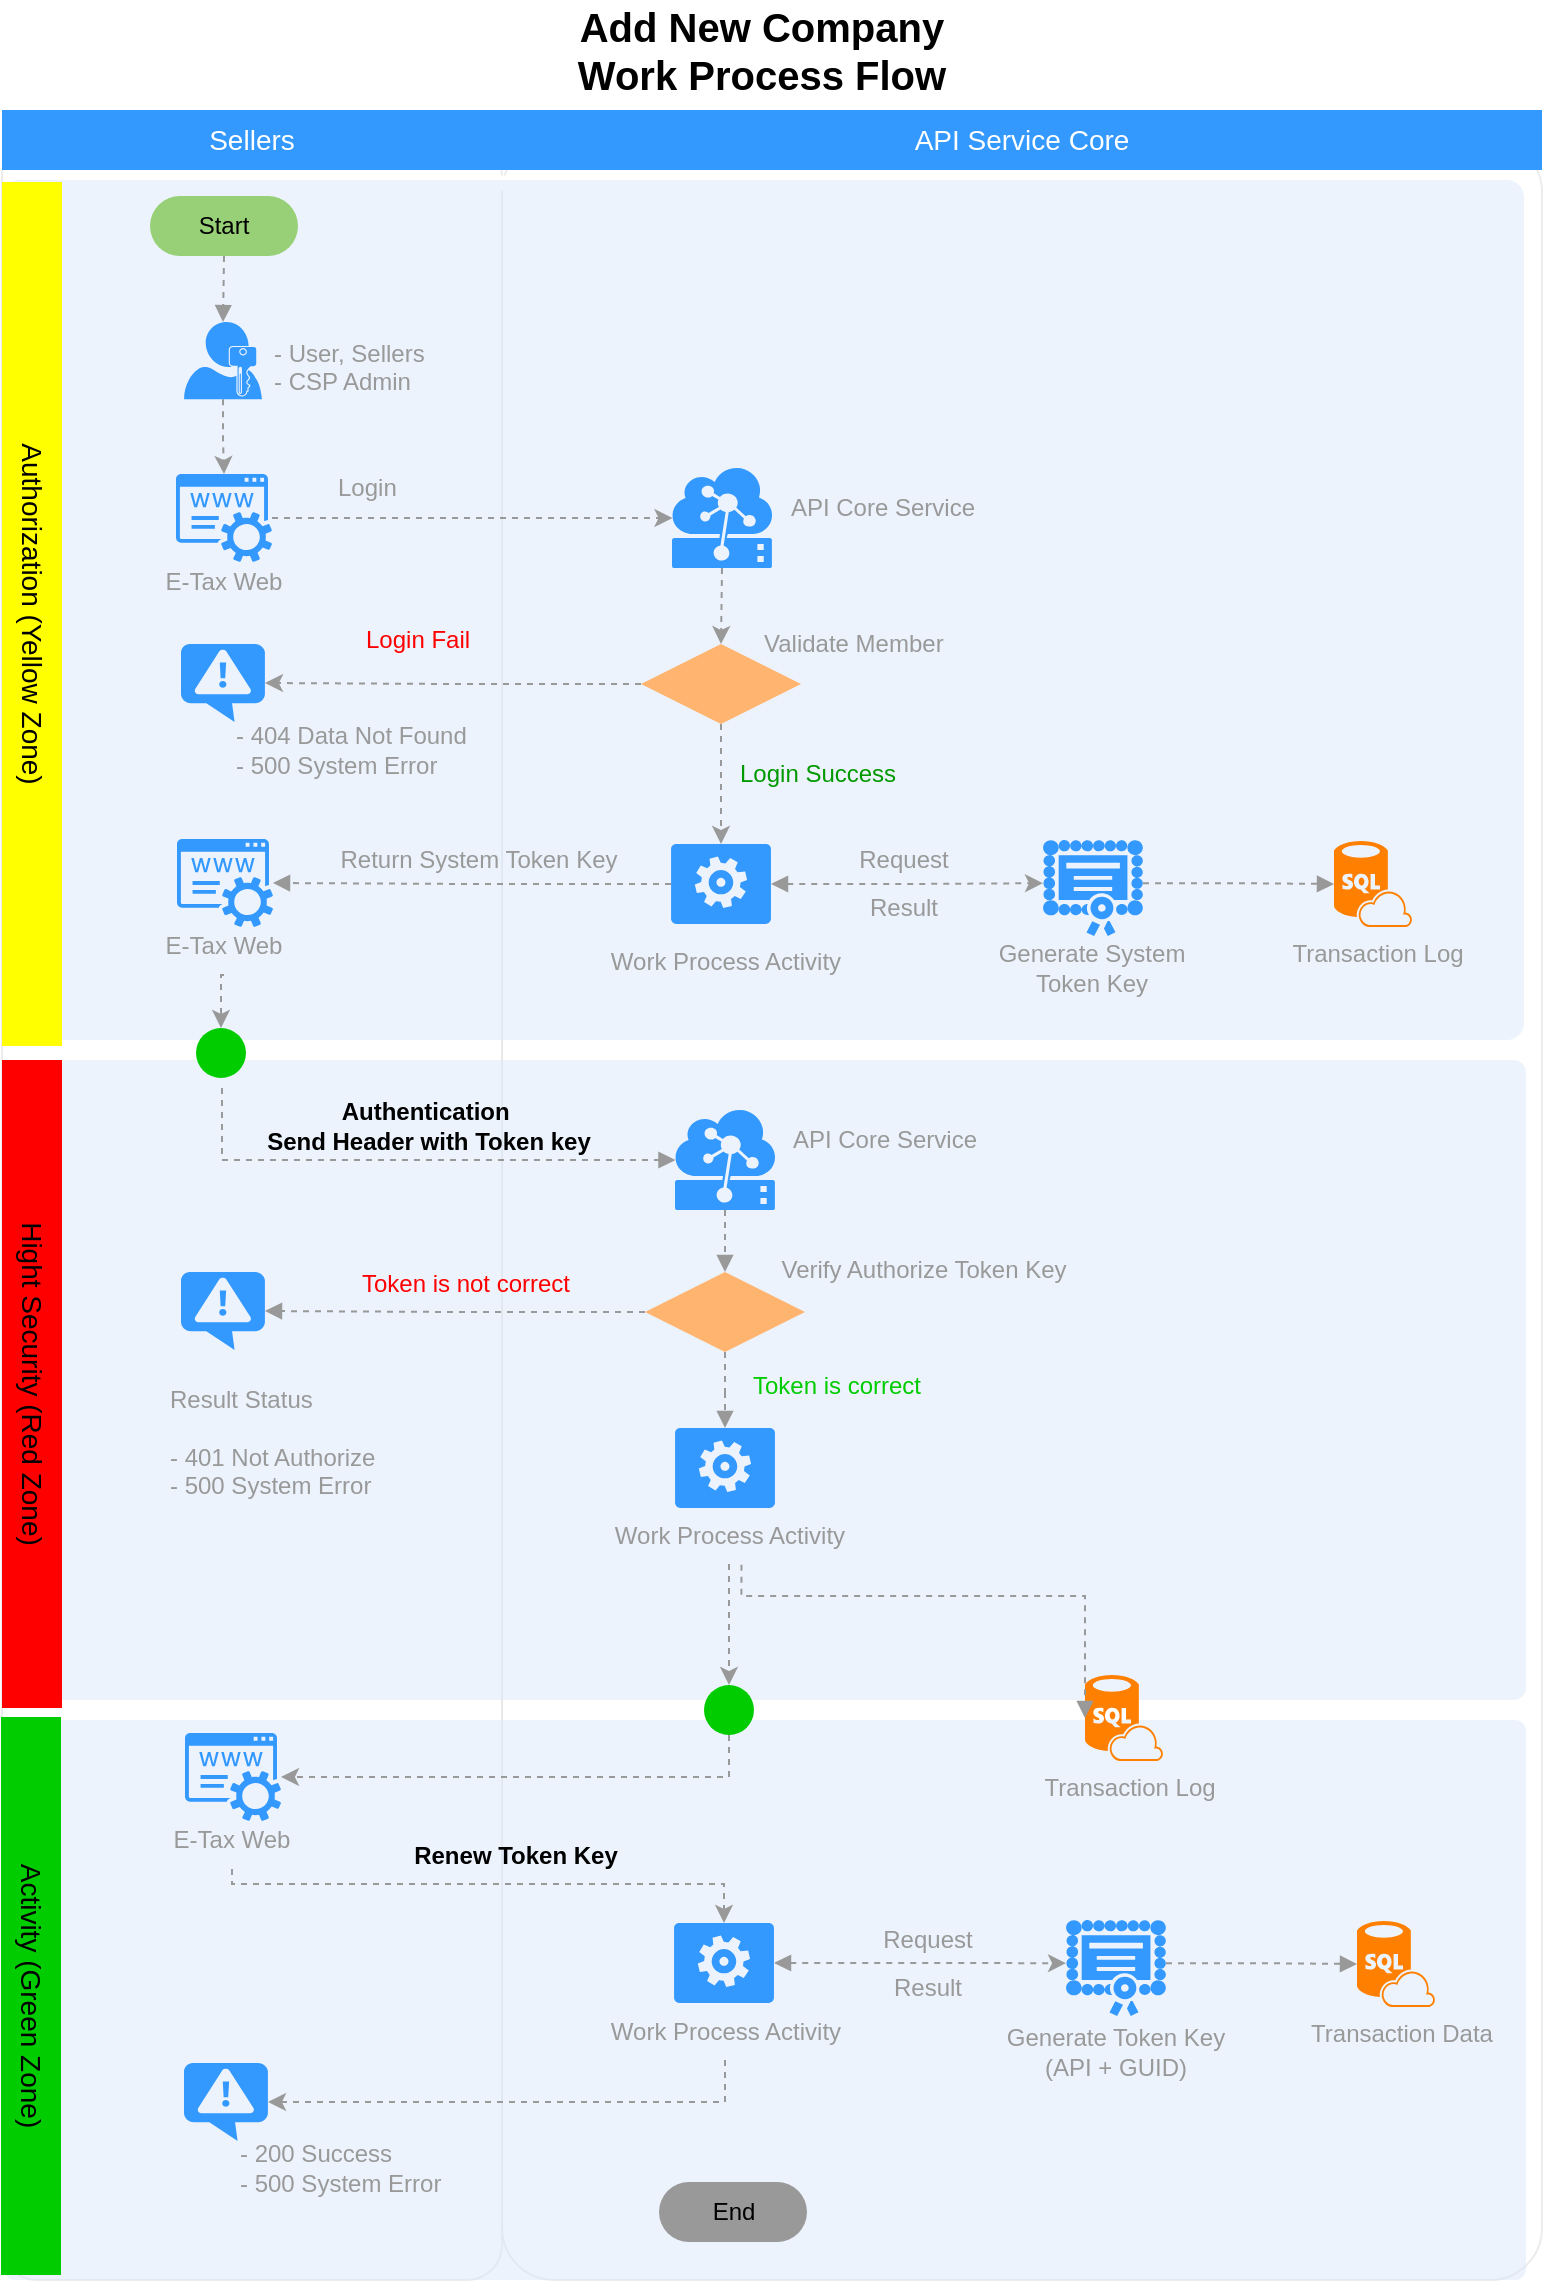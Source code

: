 <mxfile version="10.8.0" type="github"><diagram id="Dl1dfu2-kZtuIZShn5Po" name="Page-1"><mxGraphModel dx="1220" dy="634" grid="1" gridSize="10" guides="1" tooltips="1" connect="1" arrows="1" fold="1" page="1" pageScale="1" pageWidth="827" pageHeight="1169" math="0" shadow="0"><root><mxCell id="0"/><mxCell id="1" parent="0"/><mxCell id="MPpWoLdECN-E_9_tOk1U-1" value="" style="rounded=1;whiteSpace=wrap;html=1;strokeColor=#E6E6E6;strokeWidth=1;fillColor=#FFFFFF;fontFamily=Helvetica;fontSize=14;fontColor=#FFB366;opacity=75;verticalAlign=top;fontStyle=1;arcSize=5;" vertex="1" parent="1"><mxGeometry x="290" y="80" width="520" height="1070" as="geometry"/></mxCell><mxCell id="MPpWoLdECN-E_9_tOk1U-2" value="" style="rounded=1;whiteSpace=wrap;html=1;strokeColor=#E6E6E6;strokeWidth=1;fillColor=#FFFFFF;fontFamily=Helvetica;fontSize=14;fontColor=#FFB366;opacity=75;verticalAlign=top;fontStyle=1;arcSize=7;" vertex="1" parent="1"><mxGeometry x="40" y="80" width="250" height="1070" as="geometry"/></mxCell><mxCell id="MPpWoLdECN-E_9_tOk1U-3" value="" style="shape=mxgraph.arrows.two_way_arrow_horizontal;html=1;verticalLabelPosition=bottom;verticalAlign=top;strokeWidth=2;strokeColor=none;dashed=1;fillColor=#FFFFFF;fontFamily=Verdana;fontSize=12;fontColor=#00BEF2" vertex="1" parent="1"><mxGeometry x="255.5" y="94" width="67" height="15" as="geometry"/></mxCell><mxCell id="MPpWoLdECN-E_9_tOk1U-4" value="" style="rounded=1;whiteSpace=wrap;html=1;strokeColor=none;strokeWidth=1;fillColor=#dae8fc;fontSize=12;align=center;arcSize=2;opacity=50;" vertex="1" parent="1"><mxGeometry x="41" y="870" width="761" height="280" as="geometry"/></mxCell><mxCell id="MPpWoLdECN-E_9_tOk1U-5" value="" style="rounded=1;whiteSpace=wrap;html=1;strokeColor=none;strokeWidth=1;fillColor=#dae8fc;fontSize=12;align=center;arcSize=2;opacity=50;" vertex="1" parent="1"><mxGeometry x="41" y="540" width="761" height="320" as="geometry"/></mxCell><mxCell id="MPpWoLdECN-E_9_tOk1U-6" value="" style="rounded=1;whiteSpace=wrap;html=1;strokeColor=none;strokeWidth=1;fillColor=#dae8fc;fontSize=12;align=center;arcSize=2;opacity=50;" vertex="1" parent="1"><mxGeometry x="40" y="100" width="761" height="430" as="geometry"/></mxCell><mxCell id="MPpWoLdECN-E_9_tOk1U-7" value="Add New Company&lt;br&gt;Work Process Flow" style="text;html=1;strokeColor=none;fillColor=none;align=center;verticalAlign=middle;whiteSpace=wrap;rounded=0;fontStyle=1;fontSize=20;" vertex="1" parent="1"><mxGeometry x="290" y="10" width="260" height="50" as="geometry"/></mxCell><mxCell id="MPpWoLdECN-E_9_tOk1U-8" style="edgeStyle=orthogonalEdgeStyle;rounded=0;orthogonalLoop=1;jettySize=auto;html=1;exitX=0.5;exitY=1;exitDx=0;exitDy=0;exitPerimeter=0;entryX=0.5;entryY=0;entryDx=0;entryDy=0;dashed=1;startArrow=none;startFill=0;endArrow=block;endFill=1;strokeColor=#999999;" edge="1" parent="1" source="MPpWoLdECN-E_9_tOk1U-9" target="MPpWoLdECN-E_9_tOk1U-48"><mxGeometry relative="1" as="geometry"/></mxCell><mxCell id="MPpWoLdECN-E_9_tOk1U-9" value="" style="shadow=0;dashed=0;html=1;strokeColor=none;labelPosition=center;verticalLabelPosition=bottom;verticalAlign=top;align=center;shape=mxgraph.mscae.cloud.iot_edge;fillColor=#3399FF;pointerEvents=1;fontSize=12;fontColor=#999999;" vertex="1" parent="1"><mxGeometry x="376.5" y="565" width="50" height="50" as="geometry"/></mxCell><mxCell id="MPpWoLdECN-E_9_tOk1U-10" value="" style="verticalLabelPosition=bottom;html=1;verticalAlign=top;align=center;strokeColor=none;fillColor=#3399FF;shape=mxgraph.azure.notification_topic;fontSize=12;fontColor=#999999;" vertex="1" parent="1"><mxGeometry x="129.5" y="646" width="42" height="39" as="geometry"/></mxCell><mxCell id="MPpWoLdECN-E_9_tOk1U-11" value="Result Status&lt;br&gt;&lt;br&gt;- 401 Not Authorize&lt;br&gt;- 500 System Error&lt;br&gt;" style="text;html=1;strokeColor=none;fillColor=none;align=left;verticalAlign=middle;whiteSpace=wrap;rounded=0;fontSize=12;fontColor=#999999;" vertex="1" parent="1"><mxGeometry x="122" y="692" width="143" height="77" as="geometry"/></mxCell><mxCell id="MPpWoLdECN-E_9_tOk1U-12" style="edgeStyle=orthogonalEdgeStyle;rounded=0;orthogonalLoop=1;jettySize=auto;html=1;fontSize=14;strokeColor=#999999;dashed=1;entryX=0.005;entryY=0.5;entryDx=0;entryDy=0;entryPerimeter=0;" edge="1" parent="1" source="MPpWoLdECN-E_9_tOk1U-70" target="MPpWoLdECN-E_9_tOk1U-20"><mxGeometry relative="1" as="geometry"><mxPoint x="521" y="296" as="targetPoint"/><mxPoint x="187" y="296" as="sourcePoint"/></mxGeometry></mxCell><mxCell id="MPpWoLdECN-E_9_tOk1U-13" value="Login" style="text;html=1;strokeColor=none;fillColor=none;align=left;verticalAlign=middle;whiteSpace=wrap;rounded=0;fontSize=12;fontColor=#999999;" vertex="1" parent="1"><mxGeometry x="205.5" y="244" width="59" height="20" as="geometry"/></mxCell><mxCell id="MPpWoLdECN-E_9_tOk1U-14" style="edgeStyle=orthogonalEdgeStyle;rounded=0;orthogonalLoop=1;jettySize=auto;html=1;exitX=0.5;exitY=1;exitDx=0;exitDy=0;dashed=1;strokeColor=#999999;exitPerimeter=0;" edge="1" parent="1" source="MPpWoLdECN-E_9_tOk1U-24" target="MPpWoLdECN-E_9_tOk1U-70"><mxGeometry relative="1" as="geometry"><mxPoint x="151" y="259" as="sourcePoint"/><mxPoint x="151" y="315" as="targetPoint"/></mxGeometry></mxCell><mxCell id="MPpWoLdECN-E_9_tOk1U-15" value="" style="group" vertex="1" connectable="0" parent="1"><mxGeometry x="675" y="420.5" width="108" height="79" as="geometry"/></mxCell><mxCell id="MPpWoLdECN-E_9_tOk1U-16" value="" style="group" vertex="1" connectable="0" parent="MPpWoLdECN-E_9_tOk1U-15"><mxGeometry width="108" height="79" as="geometry"/></mxCell><mxCell id="MPpWoLdECN-E_9_tOk1U-17" value="Transaction Log" style="text;html=1;strokeColor=none;fillColor=none;align=center;verticalAlign=middle;whiteSpace=wrap;rounded=0;fontSize=12;fontColor=#999999;" vertex="1" parent="MPpWoLdECN-E_9_tOk1U-16"><mxGeometry x="-1" y="52" width="108" height="29" as="geometry"/></mxCell><mxCell id="MPpWoLdECN-E_9_tOk1U-18" value="" style="verticalLabelPosition=bottom;html=1;verticalAlign=top;align=center;strokeColor=none;fillColor=#FF8000;shape=mxgraph.azure.sql_database_sql_azure;fontSize=12;fontColor=#999999;" vertex="1" parent="MPpWoLdECN-E_9_tOk1U-16"><mxGeometry x="31" y="10" width="39" height="43" as="geometry"/></mxCell><mxCell id="MPpWoLdECN-E_9_tOk1U-19" style="edgeStyle=orthogonalEdgeStyle;rounded=0;orthogonalLoop=1;jettySize=auto;html=1;exitX=0.5;exitY=1;exitDx=0;exitDy=0;exitPerimeter=0;entryX=0.5;entryY=0;entryDx=0;entryDy=0;dashed=1;strokeColor=#999999;" edge="1" parent="1" source="MPpWoLdECN-E_9_tOk1U-20" target="MPpWoLdECN-E_9_tOk1U-74"><mxGeometry relative="1" as="geometry"/></mxCell><mxCell id="MPpWoLdECN-E_9_tOk1U-20" value="" style="shadow=0;dashed=0;html=1;strokeColor=none;labelPosition=center;verticalLabelPosition=bottom;verticalAlign=top;align=center;shape=mxgraph.mscae.cloud.iot_edge;fillColor=#3399FF;pointerEvents=1;fontSize=12;fontColor=#999999;" vertex="1" parent="1"><mxGeometry x="375" y="244" width="50" height="50" as="geometry"/></mxCell><mxCell id="MPpWoLdECN-E_9_tOk1U-21" value="API Core Service" style="text;html=1;strokeColor=none;fillColor=none;align=center;verticalAlign=middle;whiteSpace=wrap;rounded=0;fontSize=12;fontColor=#999999;" vertex="1" parent="1"><mxGeometry x="430" y="249.5" width="101" height="29" as="geometry"/></mxCell><mxCell id="MPpWoLdECN-E_9_tOk1U-22" value="" style="group" vertex="1" connectable="0" parent="1"><mxGeometry x="131" y="171" width="162.5" height="50" as="geometry"/></mxCell><mxCell id="MPpWoLdECN-E_9_tOk1U-23" value="&lt;font color=&quot;#999999&quot; style=&quot;font-size: 12px&quot;&gt;- User, Sellers&lt;br&gt;- CSP Admin&lt;br&gt;&lt;br&gt;&lt;/font&gt;" style="text;html=1;strokeColor=none;fillColor=none;align=left;verticalAlign=middle;whiteSpace=wrap;rounded=0;fontSize=12;" vertex="1" parent="MPpWoLdECN-E_9_tOk1U-22"><mxGeometry x="42.5" y="10" width="120" height="40" as="geometry"/></mxCell><mxCell id="MPpWoLdECN-E_9_tOk1U-24" value="" style="pointerEvents=1;shadow=0;dashed=0;html=1;strokeColor=none;labelPosition=center;verticalLabelPosition=bottom;verticalAlign=top;align=center;shape=mxgraph.mscae.enterprise.user_permissions;fillColor=#3399FF;fontSize=14;" vertex="1" parent="MPpWoLdECN-E_9_tOk1U-22"><mxGeometry width="39" height="38.678" as="geometry"/></mxCell><mxCell id="MPpWoLdECN-E_9_tOk1U-25" value="" style="group" vertex="1" connectable="0" parent="1"><mxGeometry x="321.5" y="433" width="160" height="72" as="geometry"/></mxCell><mxCell id="MPpWoLdECN-E_9_tOk1U-26" value="" style="verticalLabelPosition=bottom;html=1;verticalAlign=top;align=center;strokeColor=none;fillColor=#3399FF;shape=mxgraph.azure.worker_role;fontSize=12;fontColor=#999999;" vertex="1" parent="MPpWoLdECN-E_9_tOk1U-25"><mxGeometry x="53" y="-1" width="50" height="40" as="geometry"/></mxCell><mxCell id="MPpWoLdECN-E_9_tOk1U-27" value="Work Process Activity&lt;br&gt;" style="text;html=1;strokeColor=none;fillColor=none;align=center;verticalAlign=middle;whiteSpace=wrap;rounded=0;fontSize=12;fontColor=#999999;" vertex="1" parent="MPpWoLdECN-E_9_tOk1U-25"><mxGeometry y="43" width="160" height="29" as="geometry"/></mxCell><mxCell id="MPpWoLdECN-E_9_tOk1U-28" value="" style="group" vertex="1" connectable="0" parent="1"><mxGeometry x="527.5" y="424.5" width="114" height="81" as="geometry"/></mxCell><mxCell id="MPpWoLdECN-E_9_tOk1U-29" value="" style="group" vertex="1" connectable="0" parent="MPpWoLdECN-E_9_tOk1U-28"><mxGeometry width="114" height="81" as="geometry"/></mxCell><mxCell id="MPpWoLdECN-E_9_tOk1U-30" value="Generate System Token Key&lt;br&gt;" style="text;html=1;strokeColor=none;fillColor=none;align=center;verticalAlign=middle;whiteSpace=wrap;rounded=0;fontSize=12;fontColor=#999999;" vertex="1" parent="MPpWoLdECN-E_9_tOk1U-29"><mxGeometry y="54" width="114" height="30" as="geometry"/></mxCell><mxCell id="MPpWoLdECN-E_9_tOk1U-31" value="" style="pointerEvents=1;shadow=0;dashed=0;html=1;strokeColor=none;labelPosition=center;verticalLabelPosition=bottom;verticalAlign=top;align=center;shape=mxgraph.mscae.intune.inventory_license;fillColor=#3399FF;fontSize=14;" vertex="1" parent="MPpWoLdECN-E_9_tOk1U-28"><mxGeometry x="33" y="5.5" width="50" height="48" as="geometry"/></mxCell><mxCell id="MPpWoLdECN-E_9_tOk1U-32" style="edgeStyle=orthogonalEdgeStyle;rounded=0;orthogonalLoop=1;jettySize=auto;html=1;exitX=1;exitY=0.5;exitDx=0;exitDy=0;exitPerimeter=0;entryX=0;entryY=0.45;entryDx=0;entryDy=0;entryPerimeter=0;dashed=1;strokeColor=#999999;startArrow=block;startFill=1;" edge="1" parent="1" source="MPpWoLdECN-E_9_tOk1U-26" target="MPpWoLdECN-E_9_tOk1U-31"><mxGeometry relative="1" as="geometry"/></mxCell><mxCell id="MPpWoLdECN-E_9_tOk1U-33" value="Request" style="text;html=1;strokeColor=none;fillColor=none;align=center;verticalAlign=middle;whiteSpace=wrap;rounded=0;fontSize=12;fontColor=#999999;" vertex="1" parent="1"><mxGeometry x="461" y="430" width="60" height="20" as="geometry"/></mxCell><mxCell id="MPpWoLdECN-E_9_tOk1U-34" value="Result" style="text;html=1;strokeColor=none;fillColor=none;align=center;verticalAlign=middle;whiteSpace=wrap;rounded=0;fontSize=12;fontColor=#999999;" vertex="1" parent="1"><mxGeometry x="461" y="454" width="60" height="20" as="geometry"/></mxCell><mxCell id="MPpWoLdECN-E_9_tOk1U-35" style="edgeStyle=orthogonalEdgeStyle;rounded=0;orthogonalLoop=1;jettySize=auto;html=1;exitX=0;exitY=0.5;exitDx=0;exitDy=0;exitPerimeter=0;dashed=1;startArrow=none;startFill=0;strokeColor=#999999;endArrow=block;endFill=1;" edge="1" parent="1" source="MPpWoLdECN-E_9_tOk1U-26" target="MPpWoLdECN-E_9_tOk1U-37"><mxGeometry relative="1" as="geometry"><mxPoint x="171" y="452" as="targetPoint"/></mxGeometry></mxCell><mxCell id="MPpWoLdECN-E_9_tOk1U-36" value="" style="group" vertex="1" connectable="0" parent="1"><mxGeometry x="96" y="430.5" width="110" height="74" as="geometry"/></mxCell><mxCell id="MPpWoLdECN-E_9_tOk1U-37" value="" style="pointerEvents=1;shadow=0;dashed=0;html=1;strokeColor=none;fillColor=#3399FF;labelPosition=center;verticalLabelPosition=bottom;verticalAlign=top;outlineConnect=0;align=center;shape=mxgraph.office.services.registrar_service;" vertex="1" parent="MPpWoLdECN-E_9_tOk1U-36"><mxGeometry x="31.5" y="-1" width="48" height="44" as="geometry"/></mxCell><mxCell id="MPpWoLdECN-E_9_tOk1U-38" value="E-Tax Web" style="text;html=1;strokeColor=none;fillColor=none;align=center;verticalAlign=middle;whiteSpace=wrap;rounded=0;fontSize=12;fontColor=#999999;" vertex="1" parent="MPpWoLdECN-E_9_tOk1U-36"><mxGeometry y="37" width="110" height="30" as="geometry"/></mxCell><mxCell id="MPpWoLdECN-E_9_tOk1U-39" value="Return System Token Key&lt;br&gt;" style="text;html=1;strokeColor=none;fillColor=none;align=center;verticalAlign=middle;whiteSpace=wrap;rounded=0;fontSize=12;fontColor=#999999;" vertex="1" parent="1"><mxGeometry x="188" y="427.5" width="181" height="24" as="geometry"/></mxCell><mxCell id="MPpWoLdECN-E_9_tOk1U-40" style="edgeStyle=orthogonalEdgeStyle;rounded=0;orthogonalLoop=1;jettySize=auto;html=1;exitX=0.5;exitY=1;exitDx=0;exitDy=0;entryX=0.005;entryY=0.5;entryDx=0;entryDy=0;dashed=1;startArrow=none;startFill=0;endArrow=block;endFill=1;strokeColor=#999999;entryPerimeter=0;" edge="1" parent="1" target="MPpWoLdECN-E_9_tOk1U-9"><mxGeometry relative="1" as="geometry"><mxPoint x="368" y="592" as="targetPoint"/><mxPoint x="150" y="554" as="sourcePoint"/><Array as="points"><mxPoint x="150" y="590"/></Array></mxGeometry></mxCell><mxCell id="MPpWoLdECN-E_9_tOk1U-41" style="edgeStyle=orthogonalEdgeStyle;rounded=0;orthogonalLoop=1;jettySize=auto;html=1;exitX=1;exitY=0.45;exitDx=0;exitDy=0;exitPerimeter=0;entryX=0;entryY=0.5;entryDx=0;entryDy=0;entryPerimeter=0;dashed=1;startArrow=none;startFill=0;endArrow=block;endFill=1;strokeColor=#999999;" edge="1" parent="1" source="MPpWoLdECN-E_9_tOk1U-31" target="MPpWoLdECN-E_9_tOk1U-18"><mxGeometry relative="1" as="geometry"/></mxCell><mxCell id="MPpWoLdECN-E_9_tOk1U-42" value="" style="group" vertex="1" connectable="0" parent="1"><mxGeometry x="541.5" y="960.5" width="108" height="79" as="geometry"/></mxCell><mxCell id="MPpWoLdECN-E_9_tOk1U-43" value="" style="group" vertex="1" connectable="0" parent="MPpWoLdECN-E_9_tOk1U-42"><mxGeometry width="108" height="79" as="geometry"/></mxCell><mxCell id="MPpWoLdECN-E_9_tOk1U-44" value="Transaction Log" style="text;html=1;strokeColor=none;fillColor=none;align=center;verticalAlign=middle;whiteSpace=wrap;rounded=0;fontSize=12;fontColor=#999999;" vertex="1" parent="MPpWoLdECN-E_9_tOk1U-43"><mxGeometry x="8" y="-71" width="108" height="29" as="geometry"/></mxCell><mxCell id="MPpWoLdECN-E_9_tOk1U-45" value="" style="verticalLabelPosition=bottom;html=1;verticalAlign=top;align=center;strokeColor=none;fillColor=#FF8000;shape=mxgraph.azure.sql_database_sql_azure;fontSize=12;fontColor=#999999;" vertex="1" parent="MPpWoLdECN-E_9_tOk1U-43"><mxGeometry x="40" y="-113" width="39" height="43" as="geometry"/></mxCell><mxCell id="MPpWoLdECN-E_9_tOk1U-46" style="edgeStyle=orthogonalEdgeStyle;rounded=0;orthogonalLoop=1;jettySize=auto;html=1;exitX=0.5;exitY=1;exitDx=0;exitDy=0;dashed=1;startArrow=none;startFill=0;endArrow=block;endFill=1;strokeColor=#999999;" edge="1" parent="1" source="MPpWoLdECN-E_9_tOk1U-48" target="MPpWoLdECN-E_9_tOk1U-55"><mxGeometry relative="1" as="geometry"/></mxCell><mxCell id="MPpWoLdECN-E_9_tOk1U-47" style="edgeStyle=orthogonalEdgeStyle;rounded=0;orthogonalLoop=1;jettySize=auto;html=1;exitX=0;exitY=0.5;exitDx=0;exitDy=0;entryX=1;entryY=0.5;entryDx=0;entryDy=0;entryPerimeter=0;dashed=1;startArrow=none;startFill=0;endArrow=block;endFill=1;strokeColor=#999999;" edge="1" parent="1" source="MPpWoLdECN-E_9_tOk1U-48" target="MPpWoLdECN-E_9_tOk1U-10"><mxGeometry relative="1" as="geometry"/></mxCell><mxCell id="MPpWoLdECN-E_9_tOk1U-48" value="" style="rhombus;whiteSpace=wrap;html=1;strokeColor=none;strokeWidth=1;fillColor=#FFB570;fontSize=12;fontColor=#999999;align=left;" vertex="1" parent="1"><mxGeometry x="361.5" y="646" width="80" height="40" as="geometry"/></mxCell><mxCell id="MPpWoLdECN-E_9_tOk1U-49" value="Authentication&amp;nbsp;&lt;br&gt;Send Header with Token key&lt;br&gt;" style="text;html=1;strokeColor=none;fillColor=none;align=center;verticalAlign=middle;whiteSpace=wrap;rounded=0;fontSize=12;fontColor=#000000;fontStyle=1" vertex="1" parent="1"><mxGeometry x="157" y="556" width="193" height="34" as="geometry"/></mxCell><mxCell id="MPpWoLdECN-E_9_tOk1U-50" value="API Core Service" style="text;html=1;strokeColor=none;fillColor=none;align=center;verticalAlign=middle;whiteSpace=wrap;rounded=0;fontSize=12;fontColor=#999999;" vertex="1" parent="1"><mxGeometry x="431" y="565.5" width="101" height="29" as="geometry"/></mxCell><mxCell id="MPpWoLdECN-E_9_tOk1U-51" value="Token is correct" style="text;html=1;strokeColor=none;fillColor=none;align=center;verticalAlign=middle;whiteSpace=wrap;rounded=0;fontSize=12;fontColor=#00CC00;" vertex="1" parent="1"><mxGeometry x="407" y="688.5" width="101" height="29" as="geometry"/></mxCell><mxCell id="MPpWoLdECN-E_9_tOk1U-52" value="Verify Authorize Token Key" style="text;html=1;strokeColor=none;fillColor=none;align=center;verticalAlign=middle;whiteSpace=wrap;rounded=0;fontSize=12;fontColor=#999999;" vertex="1" parent="1"><mxGeometry x="421" y="630" width="160" height="29" as="geometry"/></mxCell><mxCell id="MPpWoLdECN-E_9_tOk1U-53" value="Token is not correct" style="text;html=1;strokeColor=none;fillColor=none;align=center;verticalAlign=middle;whiteSpace=wrap;rounded=0;fontSize=12;fontColor=#FF0000;" vertex="1" parent="1"><mxGeometry x="210" y="637" width="124" height="29" as="geometry"/></mxCell><mxCell id="MPpWoLdECN-E_9_tOk1U-54" value="" style="group" vertex="1" connectable="0" parent="1"><mxGeometry x="323.5" y="756" width="160" height="72" as="geometry"/></mxCell><mxCell id="MPpWoLdECN-E_9_tOk1U-55" value="" style="verticalLabelPosition=bottom;html=1;verticalAlign=top;align=center;strokeColor=none;fillColor=#3399FF;shape=mxgraph.azure.worker_role;fontSize=12;fontColor=#999999;" vertex="1" parent="MPpWoLdECN-E_9_tOk1U-54"><mxGeometry x="53" y="-32" width="50" height="40" as="geometry"/></mxCell><mxCell id="MPpWoLdECN-E_9_tOk1U-56" value="Work Process Activity&lt;br&gt;" style="text;html=1;strokeColor=none;fillColor=none;align=center;verticalAlign=middle;whiteSpace=wrap;rounded=0;fontSize=12;fontColor=#999999;" vertex="1" parent="MPpWoLdECN-E_9_tOk1U-54"><mxGeometry y="7" width="160" height="29" as="geometry"/></mxCell><mxCell id="MPpWoLdECN-E_9_tOk1U-57" style="edgeStyle=orthogonalEdgeStyle;rounded=0;orthogonalLoop=1;jettySize=auto;html=1;exitX=0.539;exitY=1.013;exitDx=0;exitDy=0;entryX=0;entryY=0.5;entryDx=0;entryDy=0;entryPerimeter=0;dashed=1;startArrow=none;startFill=0;endArrow=block;endFill=1;strokeColor=#999999;exitPerimeter=0;" edge="1" parent="1" source="MPpWoLdECN-E_9_tOk1U-56" target="MPpWoLdECN-E_9_tOk1U-45"><mxGeometry relative="1" as="geometry"><Array as="points"><mxPoint x="410" y="808"/></Array></mxGeometry></mxCell><mxCell id="MPpWoLdECN-E_9_tOk1U-62" value="End" style="rounded=1;whiteSpace=wrap;html=1;fontColor=#000000;align=center;arcSize=50;labelBackgroundColor=none;fillColor=#999999;strokeColor=none;" vertex="1" parent="1"><mxGeometry x="368.5" y="1101" width="74" height="30" as="geometry"/></mxCell><mxCell id="MPpWoLdECN-E_9_tOk1U-63" style="edgeStyle=orthogonalEdgeStyle;rounded=0;orthogonalLoop=1;jettySize=auto;html=1;exitX=0.5;exitY=1;exitDx=0;exitDy=0;entryX=0.5;entryY=0;entryDx=0;entryDy=0;entryPerimeter=0;dashed=1;startArrow=none;startFill=0;endArrow=block;endFill=1;strokeColor=#999999;fontColor=#000000;" edge="1" parent="1" source="MPpWoLdECN-E_9_tOk1U-64" target="MPpWoLdECN-E_9_tOk1U-24"><mxGeometry relative="1" as="geometry"/></mxCell><mxCell id="MPpWoLdECN-E_9_tOk1U-64" value="Start" style="rounded=1;whiteSpace=wrap;html=1;fontColor=#000000;align=center;arcSize=50;labelBackgroundColor=none;fillColor=#97D077;strokeColor=none;" vertex="1" parent="1"><mxGeometry x="114" y="108" width="74" height="30" as="geometry"/></mxCell><mxCell id="MPpWoLdECN-E_9_tOk1U-65" value="Login Success&lt;br&gt;" style="text;html=1;strokeColor=none;fillColor=none;align=left;verticalAlign=middle;whiteSpace=wrap;rounded=0;fontSize=12;fontColor=#009900;" vertex="1" parent="1"><mxGeometry x="407" y="380" width="102" height="34" as="geometry"/></mxCell><mxCell id="MPpWoLdECN-E_9_tOk1U-67" style="edgeStyle=orthogonalEdgeStyle;rounded=0;orthogonalLoop=1;jettySize=auto;html=1;exitX=0.5;exitY=1;exitDx=0;exitDy=0;entryX=0.5;entryY=0;entryDx=0;entryDy=0;dashed=1;strokeColor=#999999;" edge="1" parent="1" source="MPpWoLdECN-E_9_tOk1U-86" target="MPpWoLdECN-E_9_tOk1U-86"><mxGeometry relative="1" as="geometry"><mxPoint x="405.5" y="1058" as="targetPoint"/></mxGeometry></mxCell><mxCell id="MPpWoLdECN-E_9_tOk1U-68" value="Hight Security (Red Zone)" style="whiteSpace=wrap;html=1;dashed=1;strokeColor=none;strokeWidth=2;fillColor=#FF0000;fontFamily=Helvetica;fontSize=14;fontColor=#000000;fontStyle=0;rotation=90;" vertex="1" parent="1"><mxGeometry x="-107" y="687" width="324" height="30" as="geometry"/></mxCell><mxCell id="MPpWoLdECN-E_9_tOk1U-69" value="" style="group" vertex="1" connectable="0" parent="1"><mxGeometry x="95.5" y="247" width="110" height="69" as="geometry"/></mxCell><mxCell id="MPpWoLdECN-E_9_tOk1U-70" value="" style="pointerEvents=1;shadow=0;dashed=0;html=1;strokeColor=none;fillColor=#3399FF;labelPosition=center;verticalLabelPosition=bottom;verticalAlign=top;outlineConnect=0;align=center;shape=mxgraph.office.services.registrar_service;" vertex="1" parent="MPpWoLdECN-E_9_tOk1U-69"><mxGeometry x="31.5" width="48" height="44" as="geometry"/></mxCell><mxCell id="MPpWoLdECN-E_9_tOk1U-71" value="E-Tax Web" style="text;html=1;strokeColor=none;fillColor=none;align=center;verticalAlign=middle;whiteSpace=wrap;rounded=0;fontSize=12;fontColor=#999999;" vertex="1" parent="MPpWoLdECN-E_9_tOk1U-69"><mxGeometry y="39" width="110" height="30" as="geometry"/></mxCell><mxCell id="MPpWoLdECN-E_9_tOk1U-72" style="edgeStyle=orthogonalEdgeStyle;rounded=0;orthogonalLoop=1;jettySize=auto;html=1;exitX=0.5;exitY=1;exitDx=0;exitDy=0;entryX=0.5;entryY=0;entryDx=0;entryDy=0;entryPerimeter=0;dashed=1;strokeColor=#999999;fontColor=#00CC00;" edge="1" parent="1" source="MPpWoLdECN-E_9_tOk1U-74" target="MPpWoLdECN-E_9_tOk1U-26"><mxGeometry relative="1" as="geometry"/></mxCell><mxCell id="MPpWoLdECN-E_9_tOk1U-73" style="edgeStyle=orthogonalEdgeStyle;rounded=0;orthogonalLoop=1;jettySize=auto;html=1;exitX=0;exitY=0.5;exitDx=0;exitDy=0;entryX=1;entryY=0.5;entryDx=0;entryDy=0;entryPerimeter=0;dashed=1;strokeColor=#999999;fontColor=#00CC00;" edge="1" parent="1" source="MPpWoLdECN-E_9_tOk1U-74" target="MPpWoLdECN-E_9_tOk1U-75"><mxGeometry relative="1" as="geometry"/></mxCell><mxCell id="MPpWoLdECN-E_9_tOk1U-74" value="" style="rhombus;whiteSpace=wrap;html=1;strokeColor=none;strokeWidth=1;fillColor=#FFB570;fontSize=12;fontColor=#999999;align=left;" vertex="1" parent="1"><mxGeometry x="359.5" y="332" width="80" height="40" as="geometry"/></mxCell><mxCell id="MPpWoLdECN-E_9_tOk1U-75" value="" style="verticalLabelPosition=bottom;html=1;verticalAlign=top;align=center;strokeColor=none;fillColor=#3399FF;shape=mxgraph.azure.notification_topic;fontSize=12;fontColor=#999999;" vertex="1" parent="1"><mxGeometry x="129.5" y="332" width="42" height="39" as="geometry"/></mxCell><mxCell id="MPpWoLdECN-E_9_tOk1U-76" value="- 404 Data Not Found&lt;br&gt;- 500 System Error&lt;br&gt;" style="text;html=1;strokeColor=none;fillColor=none;align=left;verticalAlign=middle;whiteSpace=wrap;rounded=0;fontSize=12;fontColor=#999999;" vertex="1" parent="1"><mxGeometry x="155" y="367" width="143" height="35" as="geometry"/></mxCell><mxCell id="MPpWoLdECN-E_9_tOk1U-77" value="Validate Member&lt;br&gt;" style="text;html=1;strokeColor=none;fillColor=none;align=left;verticalAlign=middle;whiteSpace=wrap;rounded=0;fontSize=12;fontColor=#999999;" vertex="1" parent="1"><mxGeometry x="419" y="315" width="102" height="34" as="geometry"/></mxCell><mxCell id="MPpWoLdECN-E_9_tOk1U-78" value="" style="ellipse;whiteSpace=wrap;html=1;aspect=fixed;fillColor=#00CC00;fontColor=#000000;align=center;strokeColor=none;" vertex="1" parent="1"><mxGeometry x="137" y="524" width="25" height="25" as="geometry"/></mxCell><mxCell id="MPpWoLdECN-E_9_tOk1U-79" style="edgeStyle=orthogonalEdgeStyle;rounded=0;orthogonalLoop=1;jettySize=auto;html=1;exitX=0.5;exitY=1;exitDx=0;exitDy=0;entryX=0.5;entryY=0;entryDx=0;entryDy=0;dashed=1;strokeColor=#999999;fontColor=#000000;" edge="1" parent="1" source="MPpWoLdECN-E_9_tOk1U-38" target="MPpWoLdECN-E_9_tOk1U-78"><mxGeometry relative="1" as="geometry"><mxPoint x="150" y="518" as="targetPoint"/></mxGeometry></mxCell><mxCell id="MPpWoLdECN-E_9_tOk1U-80" value="Activity (Green Zone)" style="whiteSpace=wrap;html=1;dashed=1;strokeColor=none;strokeWidth=2;fillColor=#00CC00;fontFamily=Helvetica;fontSize=14;fontColor=#000000;fontStyle=0;rotation=90;" vertex="1" parent="1"><mxGeometry x="-85" y="993" width="279" height="30" as="geometry"/></mxCell><mxCell id="MPpWoLdECN-E_9_tOk1U-88" value="Sellers" style="whiteSpace=wrap;html=1;dashed=1;strokeColor=none;strokeWidth=2;fillColor=#3399FF;fontFamily=Helvetica;fontSize=14;fontColor=#FFFFFF;fontStyle=0" vertex="1" parent="1"><mxGeometry x="40" y="65" width="250" height="30" as="geometry"/></mxCell><mxCell id="MPpWoLdECN-E_9_tOk1U-89" value="API Service Core" style="whiteSpace=wrap;html=1;dashed=1;strokeColor=none;strokeWidth=2;fillColor=#3399FF;fontFamily=Helvetica;fontSize=14;fontColor=#FFFFFF;fontStyle=0" vertex="1" parent="1"><mxGeometry x="290" y="65" width="520" height="30" as="geometry"/></mxCell><mxCell id="MPpWoLdECN-E_9_tOk1U-90" value="Authorization (Yellow Zone)" style="whiteSpace=wrap;html=1;dashed=1;strokeColor=none;strokeWidth=2;fillColor=#FFFF00;fontFamily=Helvetica;fontSize=14;fontColor=#000000;fontStyle=0;rotation=90;" vertex="1" parent="1"><mxGeometry x="-161" y="302" width="432" height="30" as="geometry"/></mxCell><mxCell id="MPpWoLdECN-E_9_tOk1U-91" value="Login Fail&lt;br&gt;" style="text;html=1;strokeColor=none;fillColor=none;align=left;verticalAlign=middle;whiteSpace=wrap;rounded=0;fontSize=12;fontColor=#FF0000;" vertex="1" parent="1"><mxGeometry x="219.5" y="313" width="102" height="34" as="geometry"/></mxCell><mxCell id="MPpWoLdECN-E_9_tOk1U-115" style="edgeStyle=orthogonalEdgeStyle;rounded=0;orthogonalLoop=1;jettySize=auto;html=1;exitX=0.5;exitY=1;exitDx=0;exitDy=0;fontColor=#009900;strokeColor=#999999;dashed=1;" edge="1" parent="1" source="MPpWoLdECN-E_9_tOk1U-86" target="MPpWoLdECN-E_9_tOk1U-113"><mxGeometry relative="1" as="geometry"/></mxCell><mxCell id="MPpWoLdECN-E_9_tOk1U-86" value="" style="ellipse;whiteSpace=wrap;html=1;aspect=fixed;fillColor=#00CC00;fontColor=#000000;align=center;strokeColor=none;" vertex="1" parent="1"><mxGeometry x="391" y="852.5" width="25" height="25" as="geometry"/></mxCell><mxCell id="MPpWoLdECN-E_9_tOk1U-92" style="edgeStyle=orthogonalEdgeStyle;rounded=0;orthogonalLoop=1;jettySize=auto;html=1;exitX=0.5;exitY=1;exitDx=0;exitDy=0;entryX=0.5;entryY=0;entryDx=0;entryDy=0;dashed=1;strokeColor=#999999;entryPerimeter=0;" edge="1" parent="1" source="MPpWoLdECN-E_9_tOk1U-56" target="MPpWoLdECN-E_9_tOk1U-86"><mxGeometry relative="1" as="geometry"><mxPoint x="404" y="792" as="sourcePoint"/><mxPoint x="404" y="893" as="targetPoint"/></mxGeometry></mxCell><mxCell id="MPpWoLdECN-E_9_tOk1U-93" value="" style="group" vertex="1" connectable="0" parent="1"><mxGeometry x="323" y="971.5" width="160" height="72" as="geometry"/></mxCell><mxCell id="MPpWoLdECN-E_9_tOk1U-94" value="" style="verticalLabelPosition=bottom;html=1;verticalAlign=top;align=center;strokeColor=none;fillColor=#3399FF;shape=mxgraph.azure.worker_role;fontSize=12;fontColor=#999999;" vertex="1" parent="MPpWoLdECN-E_9_tOk1U-93"><mxGeometry x="53" width="50" height="40" as="geometry"/></mxCell><mxCell id="MPpWoLdECN-E_9_tOk1U-96" value="" style="group" vertex="1" connectable="0" parent="1"><mxGeometry x="541.5" y="1044" width="108" height="79" as="geometry"/></mxCell><mxCell id="MPpWoLdECN-E_9_tOk1U-98" value="Renew Token Key&lt;br&gt;" style="text;html=1;strokeColor=none;fillColor=none;align=center;verticalAlign=middle;whiteSpace=wrap;rounded=0;fontSize=12;fontColor=#000000;fontStyle=1" vertex="1" parent="1"><mxGeometry x="212.5" y="929.5" width="168" height="16" as="geometry"/></mxCell><mxCell id="MPpWoLdECN-E_9_tOk1U-99" style="edgeStyle=orthogonalEdgeStyle;rounded=0;orthogonalLoop=1;jettySize=auto;html=1;exitX=0.5;exitY=1;exitDx=0;exitDy=0;entryX=1;entryY=0.5;entryDx=0;entryDy=0;entryPerimeter=0;dashed=1;strokeColor=#999999;fontColor=#00CC00;" edge="1" parent="1" source="MPpWoLdECN-E_9_tOk1U-100" target="MPpWoLdECN-E_9_tOk1U-109"><mxGeometry relative="1" as="geometry"/></mxCell><mxCell id="MPpWoLdECN-E_9_tOk1U-100" value="Work Process Activity&lt;br&gt;" style="text;html=1;strokeColor=none;fillColor=none;align=center;verticalAlign=middle;whiteSpace=wrap;rounded=0;fontSize=12;fontColor=#999999;" vertex="1" parent="1"><mxGeometry x="321.5" y="1011" width="160" height="29" as="geometry"/></mxCell><mxCell id="MPpWoLdECN-E_9_tOk1U-101" value="Transaction Data" style="text;html=1;strokeColor=none;fillColor=none;align=center;verticalAlign=middle;whiteSpace=wrap;rounded=0;fontSize=12;fontColor=#999999;" vertex="1" parent="1"><mxGeometry x="685.5" y="1012.5" width="108" height="29" as="geometry"/></mxCell><mxCell id="MPpWoLdECN-E_9_tOk1U-102" value="" style="verticalLabelPosition=bottom;html=1;verticalAlign=top;align=center;strokeColor=none;fillColor=#FF8000;shape=mxgraph.azure.sql_database_sql_azure;fontSize=12;fontColor=#999999;" vertex="1" parent="1"><mxGeometry x="717.5" y="970.5" width="39" height="43" as="geometry"/></mxCell><mxCell id="MPpWoLdECN-E_9_tOk1U-103" value="Generate Token Key&lt;br&gt;(API + GUID)&lt;br&gt;" style="text;html=1;strokeColor=none;fillColor=none;align=center;verticalAlign=middle;whiteSpace=wrap;rounded=0;fontSize=12;fontColor=#999999;" vertex="1" parent="1"><mxGeometry x="539.5" y="1018" width="114" height="36" as="geometry"/></mxCell><mxCell id="MPpWoLdECN-E_9_tOk1U-104" value="" style="pointerEvents=1;shadow=0;dashed=0;html=1;strokeColor=none;labelPosition=center;verticalLabelPosition=bottom;verticalAlign=top;align=center;shape=mxgraph.mscae.intune.inventory_license;fillColor=#3399FF;fontSize=14;" vertex="1" parent="1"><mxGeometry x="572" y="970" width="50" height="48" as="geometry"/></mxCell><mxCell id="MPpWoLdECN-E_9_tOk1U-105" style="edgeStyle=orthogonalEdgeStyle;rounded=0;orthogonalLoop=1;jettySize=auto;html=1;exitX=1;exitY=0.5;exitDx=0;exitDy=0;exitPerimeter=0;entryX=0;entryY=0.45;entryDx=0;entryDy=0;entryPerimeter=0;dashed=1;strokeColor=#999999;startArrow=block;startFill=1;" edge="1" parent="1" source="MPpWoLdECN-E_9_tOk1U-94" target="MPpWoLdECN-E_9_tOk1U-104"><mxGeometry relative="1" as="geometry"><mxPoint x="436.5" y="991" as="sourcePoint"/></mxGeometry></mxCell><mxCell id="MPpWoLdECN-E_9_tOk1U-106" value="Request" style="text;html=1;strokeColor=none;fillColor=none;align=center;verticalAlign=middle;whiteSpace=wrap;rounded=0;fontSize=12;fontColor=#999999;" vertex="1" parent="1"><mxGeometry x="472.5" y="970" width="60" height="20" as="geometry"/></mxCell><mxCell id="MPpWoLdECN-E_9_tOk1U-107" value="Result" style="text;html=1;strokeColor=none;fillColor=none;align=center;verticalAlign=middle;whiteSpace=wrap;rounded=0;fontSize=12;fontColor=#999999;" vertex="1" parent="1"><mxGeometry x="472.5" y="994" width="60" height="20" as="geometry"/></mxCell><mxCell id="MPpWoLdECN-E_9_tOk1U-108" style="edgeStyle=orthogonalEdgeStyle;rounded=0;orthogonalLoop=1;jettySize=auto;html=1;exitX=1;exitY=0.45;exitDx=0;exitDy=0;exitPerimeter=0;entryX=0;entryY=0.5;entryDx=0;entryDy=0;entryPerimeter=0;dashed=1;startArrow=none;startFill=0;endArrow=block;endFill=1;strokeColor=#999999;" edge="1" parent="1" source="MPpWoLdECN-E_9_tOk1U-104" target="MPpWoLdECN-E_9_tOk1U-102"><mxGeometry relative="1" as="geometry"/></mxCell><mxCell id="MPpWoLdECN-E_9_tOk1U-109" value="" style="verticalLabelPosition=bottom;html=1;verticalAlign=top;align=center;strokeColor=none;fillColor=#3399FF;shape=mxgraph.azure.notification_topic;fontSize=12;fontColor=#999999;" vertex="1" parent="1"><mxGeometry x="131" y="1041.5" width="42" height="39" as="geometry"/></mxCell><mxCell id="MPpWoLdECN-E_9_tOk1U-110" value="- 200 Success&lt;br&gt;- 500 System Error&lt;br&gt;" style="text;html=1;strokeColor=none;fillColor=none;align=left;verticalAlign=middle;whiteSpace=wrap;rounded=0;fontSize=12;fontColor=#999999;" vertex="1" parent="1"><mxGeometry x="156.5" y="1076.5" width="143" height="35" as="geometry"/></mxCell><mxCell id="MPpWoLdECN-E_9_tOk1U-112" value="" style="group" vertex="1" connectable="0" parent="1"><mxGeometry x="100" y="877.5" width="110" height="74" as="geometry"/></mxCell><mxCell id="MPpWoLdECN-E_9_tOk1U-113" value="" style="pointerEvents=1;shadow=0;dashed=0;html=1;strokeColor=none;fillColor=#3399FF;labelPosition=center;verticalLabelPosition=bottom;verticalAlign=top;outlineConnect=0;align=center;shape=mxgraph.office.services.registrar_service;" vertex="1" parent="MPpWoLdECN-E_9_tOk1U-112"><mxGeometry x="31.5" y="-1" width="48" height="44" as="geometry"/></mxCell><mxCell id="MPpWoLdECN-E_9_tOk1U-114" value="E-Tax Web" style="text;html=1;strokeColor=none;fillColor=none;align=center;verticalAlign=middle;whiteSpace=wrap;rounded=0;fontSize=12;fontColor=#999999;" vertex="1" parent="MPpWoLdECN-E_9_tOk1U-112"><mxGeometry y="37" width="110" height="30" as="geometry"/></mxCell><mxCell id="MPpWoLdECN-E_9_tOk1U-116" style="edgeStyle=orthogonalEdgeStyle;rounded=0;orthogonalLoop=1;jettySize=auto;html=1;exitX=0.5;exitY=1;exitDx=0;exitDy=0;entryX=0.5;entryY=0;entryDx=0;entryDy=0;entryPerimeter=0;dashed=1;strokeColor=#999999;fontColor=#009900;" edge="1" parent="1" source="MPpWoLdECN-E_9_tOk1U-114" target="MPpWoLdECN-E_9_tOk1U-94"><mxGeometry relative="1" as="geometry"><Array as="points"><mxPoint x="155" y="952"/><mxPoint x="401" y="952"/></Array></mxGeometry></mxCell></root></mxGraphModel></diagram></mxfile>